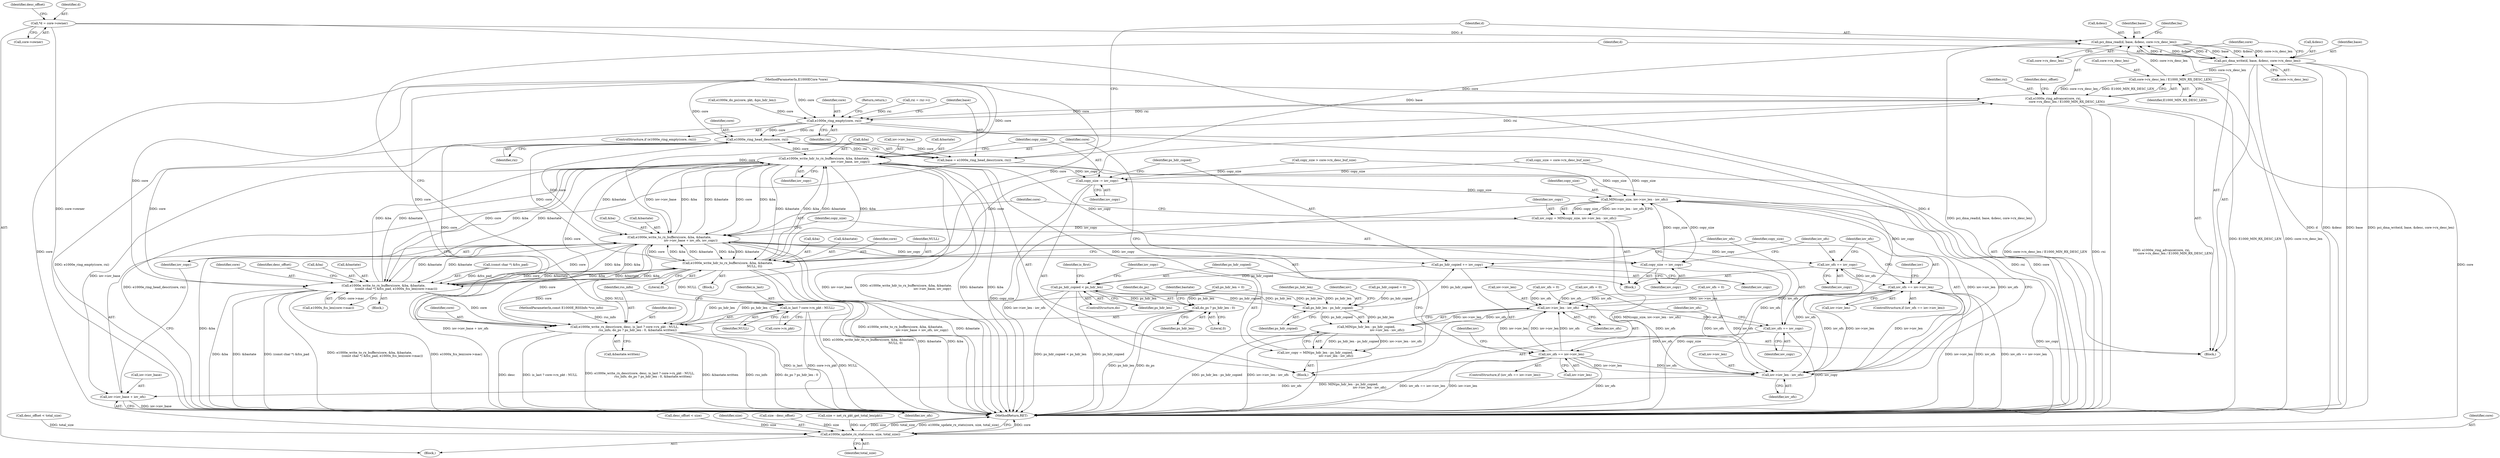 digraph "0_qemu_4154c7e03fa55b4cf52509a83d50d6c09d743b77_0@pointer" {
"1000113" [label="(Call,*d = core->owner)"];
"1000213" [label="(Call,pci_dma_read(d, base, &desc, core->rx_desc_len))"];
"1000416" [label="(Call,pci_dma_write(d, base, &desc, core->rx_desc_len))"];
"1000427" [label="(Call,core->rx_desc_len / E1000_MIN_RX_DESC_LEN)"];
"1000424" [label="(Call,e1000e_ring_advance(core, rxi,\n                            core->rx_desc_len / E1000_MIN_RX_DESC_LEN))"];
"1000203" [label="(Call,e1000e_ring_empty(core, rxi))"];
"1000210" [label="(Call,e1000e_ring_head_descr(core, rxi))"];
"1000208" [label="(Call,base = e1000e_ring_head_descr(core, rxi))"];
"1000274" [label="(Call,e1000e_write_hdr_to_rx_buffers(core, &ba, &bastate,\n                                                      iov->iov_base, iov_copy))"];
"1000284" [label="(Call,copy_size -= iov_copy)"];
"1000326" [label="(Call,MIN(copy_size, iov->iov_len - iov_ofs))"];
"1000324" [label="(Call,iov_copy = MIN(copy_size, iov->iov_len - iov_ofs))"];
"1000333" [label="(Call,e1000e_write_to_rx_buffers(core, &ba, &bastate,\n                                            iov->iov_base + iov_ofs, iov_copy))"];
"1000313" [label="(Call,e1000e_write_hdr_to_rx_buffers(core, &ba, &bastate,\n                                                       NULL, 0))"];
"1000370" [label="(Call,e1000e_write_to_rx_buffers(core, &ba, &bastate,\n                          (const char *) &fcs_pad, e1000x_fcs_len(core->mac)))"];
"1000398" [label="(Call,e1000e_write_rx_descr(core, desc, is_last ? core->rx_pkt : NULL,\n                           rss_info, do_ps ? ps_hdr_len : 0, &bastate.written))"];
"1000401" [label="(Call,is_last ? core->rx_pkt : NULL)"];
"1000345" [label="(Call,copy_size -= iov_copy)"];
"1000348" [label="(Call,iov_ofs += iov_copy)"];
"1000352" [label="(Call,iov_ofs == iov->iov_len)"];
"1000269" [label="(Call,iov->iov_len - iov_ofs)"];
"1000265" [label="(Call,MIN(ps_hdr_len - ps_hdr_copied,\n                                           iov->iov_len - iov_ofs))"];
"1000263" [label="(Call,iov_copy = MIN(ps_hdr_len - ps_hdr_copied,\n                                           iov->iov_len - iov_ofs))"];
"1000290" [label="(Call,iov_ofs += iov_copy)"];
"1000294" [label="(Call,iov_ofs == iov->iov_len)"];
"1000328" [label="(Call,iov->iov_len - iov_ofs)"];
"1000339" [label="(Call,iov->iov_base + iov_ofs)"];
"1000287" [label="(Call,ps_hdr_copied += iov_copy)"];
"1000305" [label="(Call,ps_hdr_copied < ps_hdr_len)"];
"1000266" [label="(Call,ps_hdr_len - ps_hdr_copied)"];
"1000408" [label="(Call,do_ps ? ps_hdr_len : 0)"];
"1000435" [label="(Call,e1000e_update_rx_stats(core, size, total_size))"];
"1000334" [label="(Identifier,core)"];
"1000264" [label="(Identifier,iov_copy)"];
"1000211" [label="(Identifier,core)"];
"1000246" [label="(Call,copy_size = core->rx_desc_buf_size)"];
"1000293" [label="(ControlStructure,if (iov_ofs == iov->iov_len))"];
"1000202" [label="(ControlStructure,if (e1000e_ring_empty(core, rxi)))"];
"1000339" [label="(Call,iov->iov_base + iov_ofs)"];
"1000216" [label="(Call,&desc)"];
"1000325" [label="(Identifier,iov_copy)"];
"1000436" [label="(Identifier,core)"];
"1000208" [label="(Call,base = e1000e_ring_head_descr(core, rxi))"];
"1000418" [label="(Identifier,base)"];
"1000333" [label="(Call,e1000e_write_to_rx_buffers(core, &ba, &bastate,\n                                            iov->iov_base + iov_ofs, iov_copy))"];
"1000402" [label="(Identifier,is_last)"];
"1000431" [label="(Identifier,E1000_MIN_RX_DESC_LEN)"];
"1000263" [label="(Call,iov_copy = MIN(ps_hdr_len - ps_hdr_copied,\n                                           iov->iov_len - iov_ofs))"];
"1000324" [label="(Call,iov_copy = MIN(copy_size, iov->iov_len - iov_ofs))"];
"1000435" [label="(Call,e1000e_update_rx_stats(core, size, total_size))"];
"1000210" [label="(Call,e1000e_ring_head_descr(core, rxi))"];
"1000427" [label="(Call,core->rx_desc_len / E1000_MIN_RX_DESC_LEN)"];
"1000296" [label="(Call,iov->iov_len)"];
"1000371" [label="(Identifier,core)"];
"1000289" [label="(Identifier,iov_copy)"];
"1000270" [label="(Call,iov->iov_len)"];
"1000346" [label="(Identifier,copy_size)"];
"1000126" [label="(Call,iov_ofs = 0)"];
"1000315" [label="(Call,&ba)"];
"1000302" [label="(Call,iov_ofs = 0)"];
"1000284" [label="(Call,copy_size -= iov_copy)"];
"1000209" [label="(Identifier,base)"];
"1000332" [label="(Identifier,iov_ofs)"];
"1000107" [label="(MethodParameterIn,E1000ECore *core)"];
"1000285" [label="(Identifier,copy_size)"];
"1000343" [label="(Identifier,iov_ofs)"];
"1000290" [label="(Call,iov_ofs += iov_copy)"];
"1000306" [label="(Identifier,ps_hdr_copied)"];
"1000322" [label="(Identifier,copy_size)"];
"1000369" [label="(Block,)"];
"1000269" [label="(Call,iov->iov_len - iov_ofs)"];
"1000291" [label="(Identifier,iov_ofs)"];
"1000317" [label="(Call,&bastate)"];
"1000294" [label="(Call,iov_ofs == iov->iov_len)"];
"1000374" [label="(Call,&bastate)"];
"1000432" [label="(Call,desc_offset < total_size)"];
"1000212" [label="(Identifier,rxi)"];
"1000345" [label="(Call,copy_size -= iov_copy)"];
"1000283" [label="(Identifier,iov_copy)"];
"1000398" [label="(Call,e1000e_write_rx_descr(core, desc, is_last ? core->rx_pkt : NULL,\n                           rss_info, do_ps ? ps_hdr_len : 0, &bastate.written))"];
"1000288" [label="(Identifier,ps_hdr_copied)"];
"1000401" [label="(Call,is_last ? core->rx_pkt : NULL)"];
"1000312" [label="(Block,)"];
"1000115" [label="(Call,core->owner)"];
"1000276" [label="(Call,&ba)"];
"1000280" [label="(Call,iov->iov_base)"];
"1000110" [label="(MethodParameterIn,const E1000E_RSSInfo *rss_info)"];
"1000352" [label="(Call,iov_ofs == iov->iov_len)"];
"1000287" [label="(Call,ps_hdr_copied += iov_copy)"];
"1000301" [label="(Identifier,iov)"];
"1000370" [label="(Call,e1000e_write_to_rx_buffers(core, &ba, &bastate,\n                          (const char *) &fcs_pad, e1000x_fcs_len(core->mac)))"];
"1000123" [label="(Identifier,desc_offset)"];
"1000354" [label="(Call,iov->iov_len)"];
"1000376" [label="(Call,(const char *) &fcs_pad)"];
"1000428" [label="(Call,core->rx_desc_len)"];
"1000416" [label="(Call,pci_dma_write(d, base, &desc, core->rx_desc_len))"];
"1000275" [label="(Identifier,core)"];
"1000205" [label="(Identifier,rxi)"];
"1000351" [label="(ControlStructure,if (iov_ofs == iov->iov_len))"];
"1000305" [label="(Call,ps_hdr_copied < ps_hdr_len)"];
"1000439" [label="(MethodReturn,RET)"];
"1000214" [label="(Identifier,d)"];
"1000353" [label="(Identifier,iov_ofs)"];
"1000335" [label="(Call,&ba)"];
"1000385" [label="(Identifier,desc_offset)"];
"1000314" [label="(Identifier,core)"];
"1000350" [label="(Identifier,iov_copy)"];
"1000274" [label="(Call,e1000e_write_hdr_to_rx_buffers(core, &ba, &bastate,\n                                                      iov->iov_base, iov_copy))"];
"1000267" [label="(Identifier,ps_hdr_len)"];
"1000111" [label="(Block,)"];
"1000113" [label="(Call,*d = core->owner)"];
"1000426" [label="(Identifier,rxi)"];
"1000271" [label="(Identifier,iov)"];
"1000165" [label="(Call,rxi = rxr->i)"];
"1000323" [label="(Block,)"];
"1000295" [label="(Identifier,iov_ofs)"];
"1000286" [label="(Identifier,iov_copy)"];
"1000320" [label="(Literal,0)"];
"1000412" [label="(Call,&bastate.written)"];
"1000307" [label="(Identifier,ps_hdr_len)"];
"1000419" [label="(Call,&desc)"];
"1000266" [label="(Call,ps_hdr_len - ps_hdr_copied)"];
"1000328" [label="(Call,iov->iov_len - iov_ofs)"];
"1000156" [label="(Call,e1000e_do_ps(core, pkt, &ps_hdr_len))"];
"1000273" [label="(Identifier,iov_ofs)"];
"1000171" [label="(Block,)"];
"1000326" [label="(Call,MIN(copy_size, iov->iov_len - iov_ofs))"];
"1000380" [label="(Call,e1000x_fcs_len(core->mac))"];
"1000313" [label="(Call,e1000e_write_hdr_to_rx_buffers(core, &ba, &bastate,\n                                                       NULL, 0))"];
"1000240" [label="(Call,copy_size > core->rx_desc_buf_size)"];
"1000414" [label="(Identifier,bastate)"];
"1000292" [label="(Identifier,iov_copy)"];
"1000215" [label="(Identifier,base)"];
"1000150" [label="(Call,ps_hdr_len = 0)"];
"1000340" [label="(Call,iov->iov_base)"];
"1000417" [label="(Identifier,d)"];
"1000227" [label="(Call,desc_offset < size)"];
"1000344" [label="(Identifier,iov_copy)"];
"1000372" [label="(Call,&ba)"];
"1000327" [label="(Identifier,copy_size)"];
"1000319" [label="(Identifier,NULL)"];
"1000425" [label="(Identifier,core)"];
"1000348" [label="(Call,iov_ofs += iov_copy)"];
"1000204" [label="(Identifier,core)"];
"1000360" [label="(Call,iov_ofs = 0)"];
"1000409" [label="(Identifier,do_ps)"];
"1000347" [label="(Identifier,iov_copy)"];
"1000424" [label="(Call,e1000e_ring_advance(core, rxi,\n                            core->rx_desc_len / E1000_MIN_RX_DESC_LEN))"];
"1000403" [label="(Call,core->rx_pkt)"];
"1000218" [label="(Call,core->rx_desc_len)"];
"1000406" [label="(Identifier,NULL)"];
"1000213" [label="(Call,pci_dma_read(d, base, &desc, core->rx_desc_len))"];
"1000359" [label="(Identifier,iov)"];
"1000438" [label="(Identifier,total_size)"];
"1000207" [label="(Return,return;)"];
"1000114" [label="(Identifier,d)"];
"1000265" [label="(Call,MIN(ps_hdr_len - ps_hdr_copied,\n                                           iov->iov_len - iov_ofs))"];
"1000268" [label="(Identifier,ps_hdr_copied)"];
"1000349" [label="(Identifier,iov_ofs)"];
"1000408" [label="(Call,do_ps ? ps_hdr_len : 0)"];
"1000400" [label="(Identifier,desc)"];
"1000203" [label="(Call,e1000e_ring_empty(core, rxi))"];
"1000437" [label="(Identifier,size)"];
"1000258" [label="(Call,ps_hdr_copied = 0)"];
"1000262" [label="(Block,)"];
"1000399" [label="(Identifier,core)"];
"1000411" [label="(Literal,0)"];
"1000433" [label="(Identifier,desc_offset)"];
"1000410" [label="(Identifier,ps_hdr_len)"];
"1000236" [label="(Call,size - desc_offset)"];
"1000407" [label="(Identifier,rss_info)"];
"1000135" [label="(Call,size = net_rx_pkt_get_total_len(pkt))"];
"1000421" [label="(Call,core->rx_desc_len)"];
"1000223" [label="(Identifier,ba)"];
"1000329" [label="(Call,iov->iov_len)"];
"1000278" [label="(Call,&bastate)"];
"1000261" [label="(ControlStructure,do)"];
"1000337" [label="(Call,&bastate)"];
"1000309" [label="(Identifier,is_first)"];
"1000113" -> "1000111"  [label="AST: "];
"1000113" -> "1000115"  [label="CFG: "];
"1000114" -> "1000113"  [label="AST: "];
"1000115" -> "1000113"  [label="AST: "];
"1000123" -> "1000113"  [label="CFG: "];
"1000113" -> "1000439"  [label="DDG: d"];
"1000113" -> "1000439"  [label="DDG: core->owner"];
"1000113" -> "1000213"  [label="DDG: d"];
"1000213" -> "1000171"  [label="AST: "];
"1000213" -> "1000218"  [label="CFG: "];
"1000214" -> "1000213"  [label="AST: "];
"1000215" -> "1000213"  [label="AST: "];
"1000216" -> "1000213"  [label="AST: "];
"1000218" -> "1000213"  [label="AST: "];
"1000223" -> "1000213"  [label="CFG: "];
"1000213" -> "1000439"  [label="DDG: pci_dma_read(d, base, &desc, core->rx_desc_len)"];
"1000416" -> "1000213"  [label="DDG: d"];
"1000416" -> "1000213"  [label="DDG: &desc"];
"1000208" -> "1000213"  [label="DDG: base"];
"1000427" -> "1000213"  [label="DDG: core->rx_desc_len"];
"1000213" -> "1000416"  [label="DDG: d"];
"1000213" -> "1000416"  [label="DDG: base"];
"1000213" -> "1000416"  [label="DDG: &desc"];
"1000213" -> "1000416"  [label="DDG: core->rx_desc_len"];
"1000416" -> "1000171"  [label="AST: "];
"1000416" -> "1000421"  [label="CFG: "];
"1000417" -> "1000416"  [label="AST: "];
"1000418" -> "1000416"  [label="AST: "];
"1000419" -> "1000416"  [label="AST: "];
"1000421" -> "1000416"  [label="AST: "];
"1000425" -> "1000416"  [label="CFG: "];
"1000416" -> "1000439"  [label="DDG: pci_dma_write(d, base, &desc, core->rx_desc_len)"];
"1000416" -> "1000439"  [label="DDG: base"];
"1000416" -> "1000439"  [label="DDG: d"];
"1000416" -> "1000439"  [label="DDG: &desc"];
"1000416" -> "1000427"  [label="DDG: core->rx_desc_len"];
"1000427" -> "1000424"  [label="AST: "];
"1000427" -> "1000431"  [label="CFG: "];
"1000428" -> "1000427"  [label="AST: "];
"1000431" -> "1000427"  [label="AST: "];
"1000424" -> "1000427"  [label="CFG: "];
"1000427" -> "1000439"  [label="DDG: core->rx_desc_len"];
"1000427" -> "1000439"  [label="DDG: E1000_MIN_RX_DESC_LEN"];
"1000427" -> "1000424"  [label="DDG: core->rx_desc_len"];
"1000427" -> "1000424"  [label="DDG: E1000_MIN_RX_DESC_LEN"];
"1000424" -> "1000171"  [label="AST: "];
"1000425" -> "1000424"  [label="AST: "];
"1000426" -> "1000424"  [label="AST: "];
"1000433" -> "1000424"  [label="CFG: "];
"1000424" -> "1000439"  [label="DDG: core->rx_desc_len / E1000_MIN_RX_DESC_LEN"];
"1000424" -> "1000439"  [label="DDG: rxi"];
"1000424" -> "1000439"  [label="DDG: e1000e_ring_advance(core, rxi,\n                            core->rx_desc_len / E1000_MIN_RX_DESC_LEN)"];
"1000424" -> "1000203"  [label="DDG: core"];
"1000424" -> "1000203"  [label="DDG: rxi"];
"1000398" -> "1000424"  [label="DDG: core"];
"1000107" -> "1000424"  [label="DDG: core"];
"1000210" -> "1000424"  [label="DDG: rxi"];
"1000424" -> "1000435"  [label="DDG: core"];
"1000203" -> "1000202"  [label="AST: "];
"1000203" -> "1000205"  [label="CFG: "];
"1000204" -> "1000203"  [label="AST: "];
"1000205" -> "1000203"  [label="AST: "];
"1000207" -> "1000203"  [label="CFG: "];
"1000209" -> "1000203"  [label="CFG: "];
"1000203" -> "1000439"  [label="DDG: e1000e_ring_empty(core, rxi)"];
"1000203" -> "1000439"  [label="DDG: rxi"];
"1000203" -> "1000439"  [label="DDG: core"];
"1000156" -> "1000203"  [label="DDG: core"];
"1000107" -> "1000203"  [label="DDG: core"];
"1000165" -> "1000203"  [label="DDG: rxi"];
"1000203" -> "1000210"  [label="DDG: core"];
"1000203" -> "1000210"  [label="DDG: rxi"];
"1000210" -> "1000208"  [label="AST: "];
"1000210" -> "1000212"  [label="CFG: "];
"1000211" -> "1000210"  [label="AST: "];
"1000212" -> "1000210"  [label="AST: "];
"1000208" -> "1000210"  [label="CFG: "];
"1000210" -> "1000208"  [label="DDG: core"];
"1000210" -> "1000208"  [label="DDG: rxi"];
"1000107" -> "1000210"  [label="DDG: core"];
"1000210" -> "1000274"  [label="DDG: core"];
"1000210" -> "1000313"  [label="DDG: core"];
"1000210" -> "1000333"  [label="DDG: core"];
"1000210" -> "1000370"  [label="DDG: core"];
"1000210" -> "1000398"  [label="DDG: core"];
"1000208" -> "1000171"  [label="AST: "];
"1000209" -> "1000208"  [label="AST: "];
"1000214" -> "1000208"  [label="CFG: "];
"1000208" -> "1000439"  [label="DDG: e1000e_ring_head_descr(core, rxi)"];
"1000274" -> "1000262"  [label="AST: "];
"1000274" -> "1000283"  [label="CFG: "];
"1000275" -> "1000274"  [label="AST: "];
"1000276" -> "1000274"  [label="AST: "];
"1000278" -> "1000274"  [label="AST: "];
"1000280" -> "1000274"  [label="AST: "];
"1000283" -> "1000274"  [label="AST: "];
"1000285" -> "1000274"  [label="CFG: "];
"1000274" -> "1000439"  [label="DDG: iov->iov_base"];
"1000274" -> "1000439"  [label="DDG: e1000e_write_hdr_to_rx_buffers(core, &ba, &bastate,\n                                                      iov->iov_base, iov_copy)"];
"1000274" -> "1000439"  [label="DDG: &bastate"];
"1000274" -> "1000439"  [label="DDG: &ba"];
"1000107" -> "1000274"  [label="DDG: core"];
"1000313" -> "1000274"  [label="DDG: &ba"];
"1000313" -> "1000274"  [label="DDG: &bastate"];
"1000370" -> "1000274"  [label="DDG: &ba"];
"1000370" -> "1000274"  [label="DDG: &bastate"];
"1000333" -> "1000274"  [label="DDG: &ba"];
"1000333" -> "1000274"  [label="DDG: &bastate"];
"1000263" -> "1000274"  [label="DDG: iov_copy"];
"1000274" -> "1000284"  [label="DDG: iov_copy"];
"1000274" -> "1000287"  [label="DDG: iov_copy"];
"1000274" -> "1000290"  [label="DDG: iov_copy"];
"1000274" -> "1000313"  [label="DDG: &ba"];
"1000274" -> "1000313"  [label="DDG: &bastate"];
"1000274" -> "1000333"  [label="DDG: core"];
"1000274" -> "1000333"  [label="DDG: &ba"];
"1000274" -> "1000333"  [label="DDG: &bastate"];
"1000274" -> "1000333"  [label="DDG: iov->iov_base"];
"1000274" -> "1000339"  [label="DDG: iov->iov_base"];
"1000274" -> "1000370"  [label="DDG: core"];
"1000274" -> "1000370"  [label="DDG: &ba"];
"1000274" -> "1000370"  [label="DDG: &bastate"];
"1000274" -> "1000398"  [label="DDG: core"];
"1000284" -> "1000262"  [label="AST: "];
"1000284" -> "1000286"  [label="CFG: "];
"1000285" -> "1000284"  [label="AST: "];
"1000286" -> "1000284"  [label="AST: "];
"1000288" -> "1000284"  [label="CFG: "];
"1000284" -> "1000439"  [label="DDG: copy_size"];
"1000240" -> "1000284"  [label="DDG: copy_size"];
"1000246" -> "1000284"  [label="DDG: copy_size"];
"1000284" -> "1000326"  [label="DDG: copy_size"];
"1000326" -> "1000324"  [label="AST: "];
"1000326" -> "1000328"  [label="CFG: "];
"1000327" -> "1000326"  [label="AST: "];
"1000328" -> "1000326"  [label="AST: "];
"1000324" -> "1000326"  [label="CFG: "];
"1000326" -> "1000439"  [label="DDG: iov->iov_len - iov_ofs"];
"1000326" -> "1000324"  [label="DDG: copy_size"];
"1000326" -> "1000324"  [label="DDG: iov->iov_len - iov_ofs"];
"1000345" -> "1000326"  [label="DDG: copy_size"];
"1000240" -> "1000326"  [label="DDG: copy_size"];
"1000246" -> "1000326"  [label="DDG: copy_size"];
"1000328" -> "1000326"  [label="DDG: iov->iov_len"];
"1000328" -> "1000326"  [label="DDG: iov_ofs"];
"1000326" -> "1000345"  [label="DDG: copy_size"];
"1000324" -> "1000323"  [label="AST: "];
"1000325" -> "1000324"  [label="AST: "];
"1000334" -> "1000324"  [label="CFG: "];
"1000324" -> "1000439"  [label="DDG: MIN(copy_size, iov->iov_len - iov_ofs)"];
"1000324" -> "1000333"  [label="DDG: iov_copy"];
"1000333" -> "1000323"  [label="AST: "];
"1000333" -> "1000344"  [label="CFG: "];
"1000334" -> "1000333"  [label="AST: "];
"1000335" -> "1000333"  [label="AST: "];
"1000337" -> "1000333"  [label="AST: "];
"1000339" -> "1000333"  [label="AST: "];
"1000344" -> "1000333"  [label="AST: "];
"1000346" -> "1000333"  [label="CFG: "];
"1000333" -> "1000439"  [label="DDG: iov->iov_base + iov_ofs"];
"1000333" -> "1000439"  [label="DDG: e1000e_write_to_rx_buffers(core, &ba, &bastate,\n                                            iov->iov_base + iov_ofs, iov_copy)"];
"1000333" -> "1000439"  [label="DDG: &bastate"];
"1000333" -> "1000439"  [label="DDG: &ba"];
"1000333" -> "1000313"  [label="DDG: &ba"];
"1000333" -> "1000313"  [label="DDG: &bastate"];
"1000313" -> "1000333"  [label="DDG: core"];
"1000313" -> "1000333"  [label="DDG: &ba"];
"1000313" -> "1000333"  [label="DDG: &bastate"];
"1000107" -> "1000333"  [label="DDG: core"];
"1000370" -> "1000333"  [label="DDG: &ba"];
"1000370" -> "1000333"  [label="DDG: &bastate"];
"1000328" -> "1000333"  [label="DDG: iov_ofs"];
"1000333" -> "1000345"  [label="DDG: iov_copy"];
"1000333" -> "1000348"  [label="DDG: iov_copy"];
"1000333" -> "1000370"  [label="DDG: core"];
"1000333" -> "1000370"  [label="DDG: &ba"];
"1000333" -> "1000370"  [label="DDG: &bastate"];
"1000333" -> "1000398"  [label="DDG: core"];
"1000313" -> "1000312"  [label="AST: "];
"1000313" -> "1000320"  [label="CFG: "];
"1000314" -> "1000313"  [label="AST: "];
"1000315" -> "1000313"  [label="AST: "];
"1000317" -> "1000313"  [label="AST: "];
"1000319" -> "1000313"  [label="AST: "];
"1000320" -> "1000313"  [label="AST: "];
"1000322" -> "1000313"  [label="CFG: "];
"1000313" -> "1000439"  [label="DDG: &ba"];
"1000313" -> "1000439"  [label="DDG: e1000e_write_hdr_to_rx_buffers(core, &ba, &bastate,\n                                                       NULL, 0)"];
"1000313" -> "1000439"  [label="DDG: &bastate"];
"1000107" -> "1000313"  [label="DDG: core"];
"1000370" -> "1000313"  [label="DDG: &ba"];
"1000370" -> "1000313"  [label="DDG: &bastate"];
"1000313" -> "1000370"  [label="DDG: core"];
"1000313" -> "1000370"  [label="DDG: &ba"];
"1000313" -> "1000370"  [label="DDG: &bastate"];
"1000313" -> "1000398"  [label="DDG: core"];
"1000313" -> "1000398"  [label="DDG: NULL"];
"1000313" -> "1000401"  [label="DDG: NULL"];
"1000370" -> "1000369"  [label="AST: "];
"1000370" -> "1000380"  [label="CFG: "];
"1000371" -> "1000370"  [label="AST: "];
"1000372" -> "1000370"  [label="AST: "];
"1000374" -> "1000370"  [label="AST: "];
"1000376" -> "1000370"  [label="AST: "];
"1000380" -> "1000370"  [label="AST: "];
"1000385" -> "1000370"  [label="CFG: "];
"1000370" -> "1000439"  [label="DDG: (const char *) &fcs_pad"];
"1000370" -> "1000439"  [label="DDG: e1000e_write_to_rx_buffers(core, &ba, &bastate,\n                          (const char *) &fcs_pad, e1000x_fcs_len(core->mac))"];
"1000370" -> "1000439"  [label="DDG: e1000x_fcs_len(core->mac)"];
"1000370" -> "1000439"  [label="DDG: &ba"];
"1000370" -> "1000439"  [label="DDG: &bastate"];
"1000107" -> "1000370"  [label="DDG: core"];
"1000376" -> "1000370"  [label="DDG: &fcs_pad"];
"1000380" -> "1000370"  [label="DDG: core->mac"];
"1000370" -> "1000398"  [label="DDG: core"];
"1000398" -> "1000171"  [label="AST: "];
"1000398" -> "1000412"  [label="CFG: "];
"1000399" -> "1000398"  [label="AST: "];
"1000400" -> "1000398"  [label="AST: "];
"1000401" -> "1000398"  [label="AST: "];
"1000407" -> "1000398"  [label="AST: "];
"1000408" -> "1000398"  [label="AST: "];
"1000412" -> "1000398"  [label="AST: "];
"1000417" -> "1000398"  [label="CFG: "];
"1000398" -> "1000439"  [label="DDG: is_last ? core->rx_pkt : NULL"];
"1000398" -> "1000439"  [label="DDG: e1000e_write_rx_descr(core, desc, is_last ? core->rx_pkt : NULL,\n                           rss_info, do_ps ? ps_hdr_len : 0, &bastate.written)"];
"1000398" -> "1000439"  [label="DDG: &bastate.written"];
"1000398" -> "1000439"  [label="DDG: rss_info"];
"1000398" -> "1000439"  [label="DDG: do_ps ? ps_hdr_len : 0"];
"1000398" -> "1000439"  [label="DDG: desc"];
"1000107" -> "1000398"  [label="DDG: core"];
"1000110" -> "1000398"  [label="DDG: rss_info"];
"1000150" -> "1000398"  [label="DDG: ps_hdr_len"];
"1000305" -> "1000398"  [label="DDG: ps_hdr_len"];
"1000401" -> "1000403"  [label="CFG: "];
"1000401" -> "1000406"  [label="CFG: "];
"1000402" -> "1000401"  [label="AST: "];
"1000403" -> "1000401"  [label="AST: "];
"1000406" -> "1000401"  [label="AST: "];
"1000407" -> "1000401"  [label="CFG: "];
"1000401" -> "1000439"  [label="DDG: is_last"];
"1000401" -> "1000439"  [label="DDG: core->rx_pkt"];
"1000401" -> "1000439"  [label="DDG: NULL"];
"1000345" -> "1000323"  [label="AST: "];
"1000345" -> "1000347"  [label="CFG: "];
"1000346" -> "1000345"  [label="AST: "];
"1000347" -> "1000345"  [label="AST: "];
"1000349" -> "1000345"  [label="CFG: "];
"1000345" -> "1000439"  [label="DDG: copy_size"];
"1000348" -> "1000323"  [label="AST: "];
"1000348" -> "1000350"  [label="CFG: "];
"1000349" -> "1000348"  [label="AST: "];
"1000350" -> "1000348"  [label="AST: "];
"1000353" -> "1000348"  [label="CFG: "];
"1000348" -> "1000439"  [label="DDG: iov_copy"];
"1000328" -> "1000348"  [label="DDG: iov_ofs"];
"1000348" -> "1000352"  [label="DDG: iov_ofs"];
"1000352" -> "1000351"  [label="AST: "];
"1000352" -> "1000354"  [label="CFG: "];
"1000353" -> "1000352"  [label="AST: "];
"1000354" -> "1000352"  [label="AST: "];
"1000322" -> "1000352"  [label="CFG: "];
"1000359" -> "1000352"  [label="CFG: "];
"1000352" -> "1000439"  [label="DDG: iov_ofs"];
"1000352" -> "1000439"  [label="DDG: iov_ofs == iov->iov_len"];
"1000352" -> "1000439"  [label="DDG: iov->iov_len"];
"1000352" -> "1000269"  [label="DDG: iov->iov_len"];
"1000352" -> "1000269"  [label="DDG: iov_ofs"];
"1000352" -> "1000328"  [label="DDG: iov->iov_len"];
"1000352" -> "1000328"  [label="DDG: iov_ofs"];
"1000328" -> "1000352"  [label="DDG: iov->iov_len"];
"1000269" -> "1000265"  [label="AST: "];
"1000269" -> "1000273"  [label="CFG: "];
"1000270" -> "1000269"  [label="AST: "];
"1000273" -> "1000269"  [label="AST: "];
"1000265" -> "1000269"  [label="CFG: "];
"1000269" -> "1000265"  [label="DDG: iov->iov_len"];
"1000269" -> "1000265"  [label="DDG: iov_ofs"];
"1000294" -> "1000269"  [label="DDG: iov->iov_len"];
"1000294" -> "1000269"  [label="DDG: iov_ofs"];
"1000360" -> "1000269"  [label="DDG: iov_ofs"];
"1000302" -> "1000269"  [label="DDG: iov_ofs"];
"1000126" -> "1000269"  [label="DDG: iov_ofs"];
"1000269" -> "1000290"  [label="DDG: iov_ofs"];
"1000269" -> "1000294"  [label="DDG: iov->iov_len"];
"1000265" -> "1000263"  [label="AST: "];
"1000266" -> "1000265"  [label="AST: "];
"1000263" -> "1000265"  [label="CFG: "];
"1000265" -> "1000439"  [label="DDG: iov->iov_len - iov_ofs"];
"1000265" -> "1000439"  [label="DDG: ps_hdr_len - ps_hdr_copied"];
"1000265" -> "1000263"  [label="DDG: ps_hdr_len - ps_hdr_copied"];
"1000265" -> "1000263"  [label="DDG: iov->iov_len - iov_ofs"];
"1000266" -> "1000265"  [label="DDG: ps_hdr_len"];
"1000266" -> "1000265"  [label="DDG: ps_hdr_copied"];
"1000263" -> "1000262"  [label="AST: "];
"1000264" -> "1000263"  [label="AST: "];
"1000275" -> "1000263"  [label="CFG: "];
"1000263" -> "1000439"  [label="DDG: MIN(ps_hdr_len - ps_hdr_copied,\n                                           iov->iov_len - iov_ofs)"];
"1000290" -> "1000262"  [label="AST: "];
"1000290" -> "1000292"  [label="CFG: "];
"1000291" -> "1000290"  [label="AST: "];
"1000292" -> "1000290"  [label="AST: "];
"1000295" -> "1000290"  [label="CFG: "];
"1000290" -> "1000439"  [label="DDG: iov_copy"];
"1000290" -> "1000294"  [label="DDG: iov_ofs"];
"1000294" -> "1000293"  [label="AST: "];
"1000294" -> "1000296"  [label="CFG: "];
"1000295" -> "1000294"  [label="AST: "];
"1000296" -> "1000294"  [label="AST: "];
"1000306" -> "1000294"  [label="CFG: "];
"1000301" -> "1000294"  [label="CFG: "];
"1000294" -> "1000439"  [label="DDG: iov_ofs == iov->iov_len"];
"1000294" -> "1000439"  [label="DDG: iov->iov_len"];
"1000294" -> "1000439"  [label="DDG: iov_ofs"];
"1000294" -> "1000328"  [label="DDG: iov->iov_len"];
"1000294" -> "1000328"  [label="DDG: iov_ofs"];
"1000328" -> "1000332"  [label="CFG: "];
"1000329" -> "1000328"  [label="AST: "];
"1000332" -> "1000328"  [label="AST: "];
"1000360" -> "1000328"  [label="DDG: iov_ofs"];
"1000302" -> "1000328"  [label="DDG: iov_ofs"];
"1000126" -> "1000328"  [label="DDG: iov_ofs"];
"1000328" -> "1000339"  [label="DDG: iov_ofs"];
"1000339" -> "1000343"  [label="CFG: "];
"1000340" -> "1000339"  [label="AST: "];
"1000343" -> "1000339"  [label="AST: "];
"1000344" -> "1000339"  [label="CFG: "];
"1000339" -> "1000439"  [label="DDG: iov->iov_base"];
"1000287" -> "1000262"  [label="AST: "];
"1000287" -> "1000289"  [label="CFG: "];
"1000288" -> "1000287"  [label="AST: "];
"1000289" -> "1000287"  [label="AST: "];
"1000291" -> "1000287"  [label="CFG: "];
"1000266" -> "1000287"  [label="DDG: ps_hdr_copied"];
"1000287" -> "1000305"  [label="DDG: ps_hdr_copied"];
"1000305" -> "1000261"  [label="AST: "];
"1000305" -> "1000307"  [label="CFG: "];
"1000306" -> "1000305"  [label="AST: "];
"1000307" -> "1000305"  [label="AST: "];
"1000264" -> "1000305"  [label="CFG: "];
"1000309" -> "1000305"  [label="CFG: "];
"1000305" -> "1000439"  [label="DDG: ps_hdr_copied < ps_hdr_len"];
"1000305" -> "1000439"  [label="DDG: ps_hdr_copied"];
"1000305" -> "1000266"  [label="DDG: ps_hdr_len"];
"1000305" -> "1000266"  [label="DDG: ps_hdr_copied"];
"1000266" -> "1000305"  [label="DDG: ps_hdr_len"];
"1000305" -> "1000408"  [label="DDG: ps_hdr_len"];
"1000266" -> "1000268"  [label="CFG: "];
"1000267" -> "1000266"  [label="AST: "];
"1000268" -> "1000266"  [label="AST: "];
"1000271" -> "1000266"  [label="CFG: "];
"1000150" -> "1000266"  [label="DDG: ps_hdr_len"];
"1000258" -> "1000266"  [label="DDG: ps_hdr_copied"];
"1000408" -> "1000410"  [label="CFG: "];
"1000408" -> "1000411"  [label="CFG: "];
"1000409" -> "1000408"  [label="AST: "];
"1000410" -> "1000408"  [label="AST: "];
"1000411" -> "1000408"  [label="AST: "];
"1000414" -> "1000408"  [label="CFG: "];
"1000408" -> "1000439"  [label="DDG: do_ps"];
"1000408" -> "1000439"  [label="DDG: ps_hdr_len"];
"1000150" -> "1000408"  [label="DDG: ps_hdr_len"];
"1000435" -> "1000111"  [label="AST: "];
"1000435" -> "1000438"  [label="CFG: "];
"1000436" -> "1000435"  [label="AST: "];
"1000437" -> "1000435"  [label="AST: "];
"1000438" -> "1000435"  [label="AST: "];
"1000439" -> "1000435"  [label="CFG: "];
"1000435" -> "1000439"  [label="DDG: core"];
"1000435" -> "1000439"  [label="DDG: size"];
"1000435" -> "1000439"  [label="DDG: total_size"];
"1000435" -> "1000439"  [label="DDG: e1000e_update_rx_stats(core, size, total_size)"];
"1000107" -> "1000435"  [label="DDG: core"];
"1000236" -> "1000435"  [label="DDG: size"];
"1000227" -> "1000435"  [label="DDG: size"];
"1000135" -> "1000435"  [label="DDG: size"];
"1000432" -> "1000435"  [label="DDG: total_size"];
}
